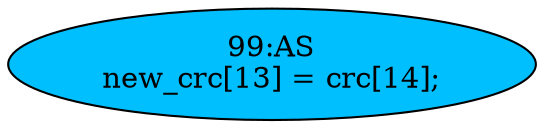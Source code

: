 strict digraph "" {
	node [label="\N"];
	"99:AS"	 [ast="<pyverilog.vparser.ast.Assign object at 0x7f1e241dfe10>",
		def_var="['new_crc']",
		fillcolor=deepskyblue,
		label="99:AS
new_crc[13] = crc[14];",
		statements="[]",
		style=filled,
		typ=Assign,
		use_var="['crc']"];
}
